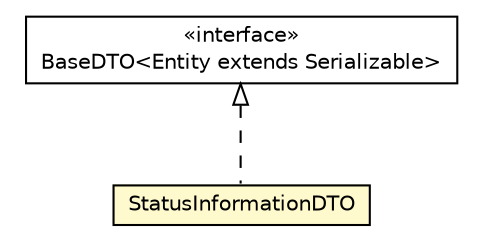 #!/usr/local/bin/dot
#
# Class diagram 
# Generated by UMLGraph version 5.1 (http://www.umlgraph.org/)
#

digraph G {
	edge [fontname="Helvetica",fontsize=10,labelfontname="Helvetica",labelfontsize=10];
	node [fontname="Helvetica",fontsize=10,shape=plaintext];
	nodesep=0.25;
	ranksep=0.5;
	// cn.edu.uestc.acmicpc.db.dto.impl.status.StatusInformationDTO
	c8446 [label=<<table title="cn.edu.uestc.acmicpc.db.dto.impl.status.StatusInformationDTO" border="0" cellborder="1" cellspacing="0" cellpadding="2" port="p" bgcolor="lemonChiffon" href="./StatusInformationDTO.html">
		<tr><td><table border="0" cellspacing="0" cellpadding="1">
<tr><td align="center" balign="center"> StatusInformationDTO </td></tr>
		</table></td></tr>
		</table>>, fontname="Helvetica", fontcolor="black", fontsize=10.0];
	// cn.edu.uestc.acmicpc.db.dto.base.BaseDTO<Entity extends java.io.Serializable>
	c8509 [label=<<table title="cn.edu.uestc.acmicpc.db.dto.base.BaseDTO" border="0" cellborder="1" cellspacing="0" cellpadding="2" port="p" href="../../base/BaseDTO.html">
		<tr><td><table border="0" cellspacing="0" cellpadding="1">
<tr><td align="center" balign="center"> &#171;interface&#187; </td></tr>
<tr><td align="center" balign="center"> BaseDTO&lt;Entity extends Serializable&gt; </td></tr>
		</table></td></tr>
		</table>>, fontname="Helvetica", fontcolor="black", fontsize=10.0];
	//cn.edu.uestc.acmicpc.db.dto.impl.status.StatusInformationDTO implements cn.edu.uestc.acmicpc.db.dto.base.BaseDTO<Entity extends java.io.Serializable>
	c8509:p -> c8446:p [dir=back,arrowtail=empty,style=dashed];
}

